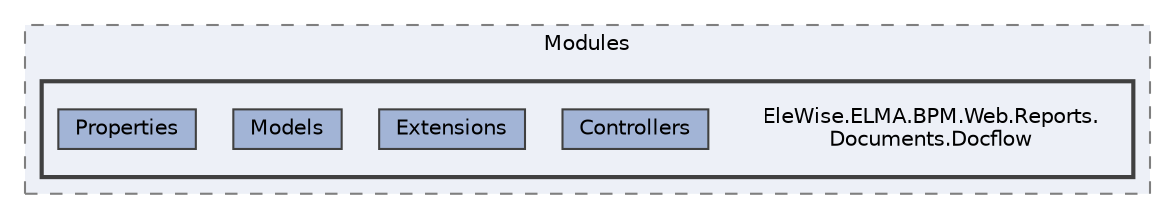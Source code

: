 digraph "Web/Modules/EleWise.ELMA.BPM.Web.Reports.Documents.Docflow"
{
 // LATEX_PDF_SIZE
  bgcolor="transparent";
  edge [fontname=Helvetica,fontsize=10,labelfontname=Helvetica,labelfontsize=10];
  node [fontname=Helvetica,fontsize=10,shape=box,height=0.2,width=0.4];
  compound=true
  subgraph clusterdir_7ee4616d7792420b09aab8c4c7e23d47 {
    graph [ bgcolor="#edf0f7", pencolor="grey50", label="Modules", fontname=Helvetica,fontsize=10 style="filled,dashed", URL="dir_7ee4616d7792420b09aab8c4c7e23d47.html",tooltip=""]
  subgraph clusterdir_c86c9580f0217370ad111eb412e2140a {
    graph [ bgcolor="#edf0f7", pencolor="grey25", label="", fontname=Helvetica,fontsize=10 style="filled,bold", URL="dir_c86c9580f0217370ad111eb412e2140a.html",tooltip=""]
    dir_c86c9580f0217370ad111eb412e2140a [shape=plaintext, label="EleWise.ELMA.BPM.Web.Reports.\lDocuments.Docflow"];
  dir_e6da6b751be0737fccb599ffacfbb51a [label="Controllers", fillcolor="#a2b4d6", color="grey25", style="filled", URL="dir_e6da6b751be0737fccb599ffacfbb51a.html",tooltip=""];
  dir_b3ef4bd5c698ac84822e47cd77ee97b6 [label="Extensions", fillcolor="#a2b4d6", color="grey25", style="filled", URL="dir_b3ef4bd5c698ac84822e47cd77ee97b6.html",tooltip=""];
  dir_baac7372f4c4b5839b5a137dd57dc91e [label="Models", fillcolor="#a2b4d6", color="grey25", style="filled", URL="dir_baac7372f4c4b5839b5a137dd57dc91e.html",tooltip=""];
  dir_943183202aa1a5db6dd12883e03ed57b [label="Properties", fillcolor="#a2b4d6", color="grey25", style="filled", URL="dir_943183202aa1a5db6dd12883e03ed57b.html",tooltip=""];
  }
  }
}
